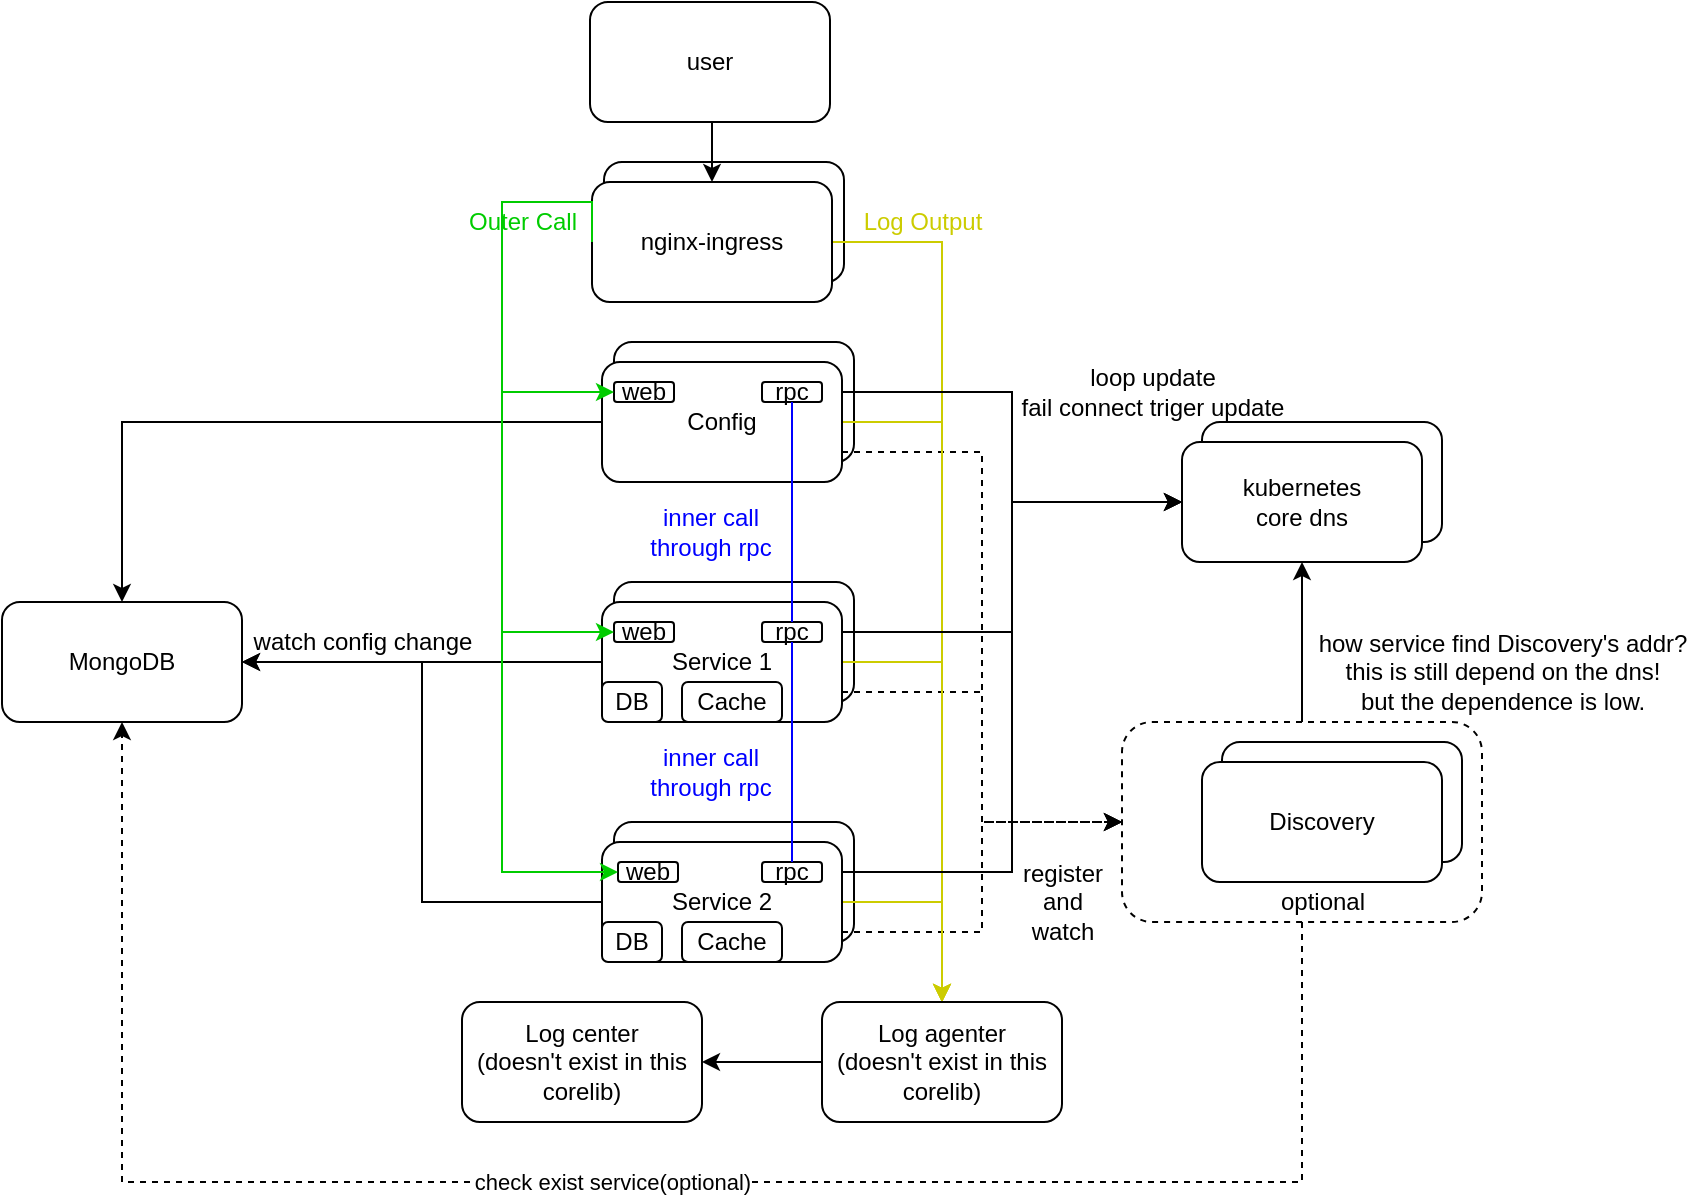 <mxfile version="15.2.9" type="device"><diagram id="RstGZAmnf74Fe7RSCdtQ" name="Page-1"><mxGraphModel dx="1422" dy="794" grid="1" gridSize="10" guides="1" tooltips="1" connect="1" arrows="1" fold="1" page="1" pageScale="1" pageWidth="827" pageHeight="1169" math="0" shadow="0"><root><mxCell id="0"/><mxCell id="1" parent="0"/><mxCell id="EeF4Q8TdVg5DsA4WnJes-41" value="" style="rounded=1;whiteSpace=wrap;html=1;" parent="1" vertex="1"><mxGeometry x="660" y="350" width="120" height="60" as="geometry"/></mxCell><mxCell id="EeF4Q8TdVg5DsA4WnJes-42" style="edgeStyle=orthogonalEdgeStyle;rounded=0;orthogonalLoop=1;jettySize=auto;html=1;exitX=0.5;exitY=0;exitDx=0;exitDy=0;entryX=0.5;entryY=1;entryDx=0;entryDy=0;strokeColor=#000000;" parent="1" source="EeF4Q8TdVg5DsA4WnJes-38" target="EeF4Q8TdVg5DsA4WnJes-35" edge="1"><mxGeometry relative="1" as="geometry"/></mxCell><mxCell id="o_sTTCuPvWhuH_cvz3Mh-1" value="check exist service(optional)" style="edgeStyle=orthogonalEdgeStyle;rounded=0;orthogonalLoop=1;jettySize=auto;html=1;entryX=0.5;entryY=1;entryDx=0;entryDy=0;dashed=1;" edge="1" parent="1" source="EeF4Q8TdVg5DsA4WnJes-38" target="EeF4Q8TdVg5DsA4WnJes-8"><mxGeometry relative="1" as="geometry"><Array as="points"><mxPoint x="710" y="730"/><mxPoint x="120" y="730"/></Array></mxGeometry></mxCell><mxCell id="EeF4Q8TdVg5DsA4WnJes-38" value="" style="rounded=1;whiteSpace=wrap;html=1;dashed=1;" parent="1" vertex="1"><mxGeometry x="620" y="500" width="180" height="100" as="geometry"/></mxCell><mxCell id="EeF4Q8TdVg5DsA4WnJes-37" value="" style="rounded=1;whiteSpace=wrap;html=1;" parent="1" vertex="1"><mxGeometry x="670" y="510" width="120" height="60" as="geometry"/></mxCell><mxCell id="EeF4Q8TdVg5DsA4WnJes-26" value="" style="rounded=1;whiteSpace=wrap;html=1;" parent="1" vertex="1"><mxGeometry x="361" y="220" width="120" height="60" as="geometry"/></mxCell><mxCell id="EeF4Q8TdVg5DsA4WnJes-3" value="" style="rounded=1;whiteSpace=wrap;html=1;" parent="1" vertex="1"><mxGeometry x="366" y="310" width="120" height="60" as="geometry"/></mxCell><mxCell id="o_sTTCuPvWhuH_cvz3Mh-8" style="edgeStyle=orthogonalEdgeStyle;rounded=0;orthogonalLoop=1;jettySize=auto;html=1;exitX=1;exitY=0.5;exitDx=0;exitDy=0;entryX=0.5;entryY=0;entryDx=0;entryDy=0;strokeColor=#CCCC00;" edge="1" parent="1" source="EeF4Q8TdVg5DsA4WnJes-1" target="o_sTTCuPvWhuH_cvz3Mh-3"><mxGeometry relative="1" as="geometry"/></mxCell><mxCell id="EeF4Q8TdVg5DsA4WnJes-1" value="nginx-ingress" style="rounded=1;whiteSpace=wrap;html=1;" parent="1" vertex="1"><mxGeometry x="355" y="230" width="120" height="60" as="geometry"/></mxCell><mxCell id="EeF4Q8TdVg5DsA4WnJes-9" style="edgeStyle=orthogonalEdgeStyle;rounded=0;orthogonalLoop=1;jettySize=auto;html=1;exitX=0;exitY=0.5;exitDx=0;exitDy=0;entryX=0.5;entryY=0;entryDx=0;entryDy=0;" parent="1" source="EeF4Q8TdVg5DsA4WnJes-2" target="EeF4Q8TdVg5DsA4WnJes-8" edge="1"><mxGeometry relative="1" as="geometry"/></mxCell><mxCell id="EeF4Q8TdVg5DsA4WnJes-44" style="edgeStyle=orthogonalEdgeStyle;rounded=0;orthogonalLoop=1;jettySize=auto;html=1;exitX=1;exitY=0.25;exitDx=0;exitDy=0;entryX=0;entryY=0.5;entryDx=0;entryDy=0;strokeColor=#000000;" parent="1" source="EeF4Q8TdVg5DsA4WnJes-2" target="EeF4Q8TdVg5DsA4WnJes-35" edge="1"><mxGeometry relative="1" as="geometry"/></mxCell><mxCell id="EeF4Q8TdVg5DsA4WnJes-48" style="edgeStyle=orthogonalEdgeStyle;rounded=0;orthogonalLoop=1;jettySize=auto;html=1;exitX=1;exitY=0.75;exitDx=0;exitDy=0;entryX=0;entryY=0.5;entryDx=0;entryDy=0;strokeColor=#000000;dashed=1;" parent="1" source="EeF4Q8TdVg5DsA4WnJes-2" target="EeF4Q8TdVg5DsA4WnJes-38" edge="1"><mxGeometry relative="1" as="geometry"/></mxCell><mxCell id="o_sTTCuPvWhuH_cvz3Mh-7" style="edgeStyle=orthogonalEdgeStyle;rounded=0;orthogonalLoop=1;jettySize=auto;html=1;exitX=1;exitY=0.5;exitDx=0;exitDy=0;entryX=0.5;entryY=0;entryDx=0;entryDy=0;strokeColor=#CCCC00;" edge="1" parent="1" source="EeF4Q8TdVg5DsA4WnJes-2" target="o_sTTCuPvWhuH_cvz3Mh-3"><mxGeometry relative="1" as="geometry"/></mxCell><mxCell id="EeF4Q8TdVg5DsA4WnJes-2" value="Config" style="rounded=1;whiteSpace=wrap;html=1;" parent="1" vertex="1"><mxGeometry x="360" y="320" width="120" height="60" as="geometry"/></mxCell><mxCell id="EeF4Q8TdVg5DsA4WnJes-4" value="" style="rounded=1;whiteSpace=wrap;html=1;" parent="1" vertex="1"><mxGeometry x="366" y="430" width="120" height="60" as="geometry"/></mxCell><mxCell id="EeF4Q8TdVg5DsA4WnJes-10" style="edgeStyle=orthogonalEdgeStyle;rounded=0;orthogonalLoop=1;jettySize=auto;html=1;exitX=0;exitY=0.5;exitDx=0;exitDy=0;entryX=1;entryY=0.5;entryDx=0;entryDy=0;" parent="1" source="EeF4Q8TdVg5DsA4WnJes-5" target="EeF4Q8TdVg5DsA4WnJes-8" edge="1"><mxGeometry relative="1" as="geometry"/></mxCell><mxCell id="EeF4Q8TdVg5DsA4WnJes-45" style="edgeStyle=orthogonalEdgeStyle;rounded=0;orthogonalLoop=1;jettySize=auto;html=1;exitX=1;exitY=0.25;exitDx=0;exitDy=0;entryX=0;entryY=0.5;entryDx=0;entryDy=0;strokeColor=#000000;" parent="1" source="EeF4Q8TdVg5DsA4WnJes-5" target="EeF4Q8TdVg5DsA4WnJes-35" edge="1"><mxGeometry relative="1" as="geometry"/></mxCell><mxCell id="EeF4Q8TdVg5DsA4WnJes-49" style="edgeStyle=orthogonalEdgeStyle;rounded=0;orthogonalLoop=1;jettySize=auto;html=1;exitX=1;exitY=0.75;exitDx=0;exitDy=0;entryX=0;entryY=0.5;entryDx=0;entryDy=0;dashed=1;strokeColor=#000000;" parent="1" source="EeF4Q8TdVg5DsA4WnJes-5" target="EeF4Q8TdVg5DsA4WnJes-38" edge="1"><mxGeometry relative="1" as="geometry"/></mxCell><mxCell id="o_sTTCuPvWhuH_cvz3Mh-4" style="edgeStyle=orthogonalEdgeStyle;rounded=0;orthogonalLoop=1;jettySize=auto;html=1;exitX=1;exitY=0.5;exitDx=0;exitDy=0;entryX=0.5;entryY=0;entryDx=0;entryDy=0;strokeColor=#CCCC00;" edge="1" parent="1" source="EeF4Q8TdVg5DsA4WnJes-5" target="o_sTTCuPvWhuH_cvz3Mh-3"><mxGeometry relative="1" as="geometry"/></mxCell><mxCell id="EeF4Q8TdVg5DsA4WnJes-5" value="Service 1" style="rounded=1;whiteSpace=wrap;html=1;" parent="1" vertex="1"><mxGeometry x="360" y="440" width="120" height="60" as="geometry"/></mxCell><mxCell id="EeF4Q8TdVg5DsA4WnJes-6" value="" style="rounded=1;whiteSpace=wrap;html=1;" parent="1" vertex="1"><mxGeometry x="366" y="550" width="120" height="60" as="geometry"/></mxCell><mxCell id="EeF4Q8TdVg5DsA4WnJes-11" style="edgeStyle=orthogonalEdgeStyle;rounded=0;orthogonalLoop=1;jettySize=auto;html=1;exitX=0;exitY=0.5;exitDx=0;exitDy=0;entryX=1;entryY=0.5;entryDx=0;entryDy=0;" parent="1" source="EeF4Q8TdVg5DsA4WnJes-7" target="EeF4Q8TdVg5DsA4WnJes-8" edge="1"><mxGeometry relative="1" as="geometry"><mxPoint x="290" y="500" as="targetPoint"/></mxGeometry></mxCell><mxCell id="EeF4Q8TdVg5DsA4WnJes-46" style="edgeStyle=orthogonalEdgeStyle;rounded=0;orthogonalLoop=1;jettySize=auto;html=1;exitX=1;exitY=0.25;exitDx=0;exitDy=0;entryX=0;entryY=0.5;entryDx=0;entryDy=0;strokeColor=#000000;" parent="1" source="EeF4Q8TdVg5DsA4WnJes-7" target="EeF4Q8TdVg5DsA4WnJes-35" edge="1"><mxGeometry relative="1" as="geometry"/></mxCell><mxCell id="EeF4Q8TdVg5DsA4WnJes-50" style="edgeStyle=orthogonalEdgeStyle;rounded=0;orthogonalLoop=1;jettySize=auto;html=1;exitX=1;exitY=0.75;exitDx=0;exitDy=0;entryX=0;entryY=0.5;entryDx=0;entryDy=0;dashed=1;strokeColor=#000000;" parent="1" source="EeF4Q8TdVg5DsA4WnJes-7" target="EeF4Q8TdVg5DsA4WnJes-38" edge="1"><mxGeometry relative="1" as="geometry"/></mxCell><mxCell id="o_sTTCuPvWhuH_cvz3Mh-5" style="edgeStyle=orthogonalEdgeStyle;rounded=0;orthogonalLoop=1;jettySize=auto;html=1;exitX=1;exitY=0.5;exitDx=0;exitDy=0;entryX=0.5;entryY=0;entryDx=0;entryDy=0;strokeColor=#CCCC00;" edge="1" parent="1" source="EeF4Q8TdVg5DsA4WnJes-7" target="o_sTTCuPvWhuH_cvz3Mh-3"><mxGeometry relative="1" as="geometry"/></mxCell><mxCell id="EeF4Q8TdVg5DsA4WnJes-7" value="Service 2" style="rounded=1;whiteSpace=wrap;html=1;" parent="1" vertex="1"><mxGeometry x="360" y="560" width="120" height="60" as="geometry"/></mxCell><mxCell id="EeF4Q8TdVg5DsA4WnJes-8" value="MongoDB" style="rounded=1;whiteSpace=wrap;html=1;" parent="1" vertex="1"><mxGeometry x="60" y="440" width="120" height="60" as="geometry"/></mxCell><mxCell id="EeF4Q8TdVg5DsA4WnJes-12" value="watch config change" style="text;html=1;align=center;verticalAlign=middle;resizable=0;points=[];autosize=1;strokeColor=none;fillColor=none;" parent="1" vertex="1"><mxGeometry x="180" y="450" width="120" height="20" as="geometry"/></mxCell><mxCell id="EeF4Q8TdVg5DsA4WnJes-18" value="web" style="rounded=1;whiteSpace=wrap;html=1;" parent="1" vertex="1"><mxGeometry x="366" y="330" width="30" height="10" as="geometry"/></mxCell><mxCell id="EeF4Q8TdVg5DsA4WnJes-19" value="rpc" style="rounded=1;whiteSpace=wrap;html=1;" parent="1" vertex="1"><mxGeometry x="440" y="330" width="30" height="10" as="geometry"/></mxCell><mxCell id="EeF4Q8TdVg5DsA4WnJes-13" style="edgeStyle=orthogonalEdgeStyle;rounded=0;orthogonalLoop=1;jettySize=auto;html=1;exitX=0;exitY=0.5;exitDx=0;exitDy=0;entryX=0;entryY=0.5;entryDx=0;entryDy=0;strokeColor=#00CC00;" parent="1" source="EeF4Q8TdVg5DsA4WnJes-1" target="EeF4Q8TdVg5DsA4WnJes-18" edge="1"><mxGeometry relative="1" as="geometry"><Array as="points"><mxPoint x="310" y="240"/><mxPoint x="310" y="335"/></Array></mxGeometry></mxCell><mxCell id="EeF4Q8TdVg5DsA4WnJes-21" value="web" style="rounded=1;whiteSpace=wrap;html=1;" parent="1" vertex="1"><mxGeometry x="366" y="450" width="30" height="10" as="geometry"/></mxCell><mxCell id="EeF4Q8TdVg5DsA4WnJes-22" value="rpc" style="rounded=1;whiteSpace=wrap;html=1;" parent="1" vertex="1"><mxGeometry x="440" y="450" width="30" height="10" as="geometry"/></mxCell><mxCell id="EeF4Q8TdVg5DsA4WnJes-14" style="edgeStyle=orthogonalEdgeStyle;rounded=0;orthogonalLoop=1;jettySize=auto;html=1;exitX=0;exitY=0.5;exitDx=0;exitDy=0;entryX=0;entryY=0.5;entryDx=0;entryDy=0;strokeColor=#00CC00;" parent="1" source="EeF4Q8TdVg5DsA4WnJes-1" target="EeF4Q8TdVg5DsA4WnJes-21" edge="1"><mxGeometry relative="1" as="geometry"><Array as="points"><mxPoint x="310" y="240"/><mxPoint x="310" y="455"/></Array></mxGeometry></mxCell><mxCell id="EeF4Q8TdVg5DsA4WnJes-23" value="web" style="rounded=1;whiteSpace=wrap;html=1;" parent="1" vertex="1"><mxGeometry x="368" y="570" width="30" height="10" as="geometry"/></mxCell><mxCell id="EeF4Q8TdVg5DsA4WnJes-24" value="rpc" style="rounded=1;whiteSpace=wrap;html=1;" parent="1" vertex="1"><mxGeometry x="440" y="570" width="30" height="10" as="geometry"/></mxCell><mxCell id="EeF4Q8TdVg5DsA4WnJes-15" style="edgeStyle=orthogonalEdgeStyle;rounded=0;orthogonalLoop=1;jettySize=auto;html=1;exitX=0;exitY=0.5;exitDx=0;exitDy=0;entryX=0;entryY=0.5;entryDx=0;entryDy=0;strokeColor=#00CC00;" parent="1" source="EeF4Q8TdVg5DsA4WnJes-1" target="EeF4Q8TdVg5DsA4WnJes-23" edge="1"><mxGeometry relative="1" as="geometry"><Array as="points"><mxPoint x="310" y="240"/><mxPoint x="310" y="575"/></Array></mxGeometry></mxCell><mxCell id="EeF4Q8TdVg5DsA4WnJes-25" value="&lt;font color=&quot;#00cc00&quot;&gt;Outer Call&lt;/font&gt;" style="text;html=1;align=center;verticalAlign=middle;resizable=0;points=[];autosize=1;strokeColor=none;fillColor=none;" parent="1" vertex="1"><mxGeometry x="285" y="240" width="70" height="20" as="geometry"/></mxCell><mxCell id="EeF4Q8TdVg5DsA4WnJes-27" value="DB" style="rounded=1;whiteSpace=wrap;html=1;" parent="1" vertex="1"><mxGeometry x="360" y="480" width="30" height="20" as="geometry"/></mxCell><mxCell id="EeF4Q8TdVg5DsA4WnJes-28" value="Cache" style="rounded=1;whiteSpace=wrap;html=1;" parent="1" vertex="1"><mxGeometry x="400" y="480" width="50" height="20" as="geometry"/></mxCell><mxCell id="EeF4Q8TdVg5DsA4WnJes-29" value="DB" style="rounded=1;whiteSpace=wrap;html=1;" parent="1" vertex="1"><mxGeometry x="360" y="600" width="30" height="20" as="geometry"/></mxCell><mxCell id="EeF4Q8TdVg5DsA4WnJes-30" value="Cache" style="rounded=1;whiteSpace=wrap;html=1;" parent="1" vertex="1"><mxGeometry x="400" y="600" width="50" height="20" as="geometry"/></mxCell><mxCell id="EeF4Q8TdVg5DsA4WnJes-32" value="" style="endArrow=none;html=1;strokeColor=#0000FF;exitX=0.5;exitY=1;exitDx=0;exitDy=0;entryX=0.5;entryY=0;entryDx=0;entryDy=0;" parent="1" source="EeF4Q8TdVg5DsA4WnJes-19" target="EeF4Q8TdVg5DsA4WnJes-22" edge="1"><mxGeometry width="50" height="50" relative="1" as="geometry"><mxPoint x="520" y="400" as="sourcePoint"/><mxPoint x="570" y="350" as="targetPoint"/></mxGeometry></mxCell><mxCell id="EeF4Q8TdVg5DsA4WnJes-34" value="" style="endArrow=none;html=1;strokeColor=#0000FF;exitX=0.5;exitY=1;exitDx=0;exitDy=0;entryX=0.5;entryY=0;entryDx=0;entryDy=0;" parent="1" source="EeF4Q8TdVg5DsA4WnJes-22" target="EeF4Q8TdVg5DsA4WnJes-24" edge="1"><mxGeometry width="50" height="50" relative="1" as="geometry"><mxPoint x="520" y="400" as="sourcePoint"/><mxPoint x="570" y="350" as="targetPoint"/></mxGeometry></mxCell><mxCell id="EeF4Q8TdVg5DsA4WnJes-35" value="kubernetes&lt;br&gt;core dns" style="rounded=1;whiteSpace=wrap;html=1;" parent="1" vertex="1"><mxGeometry x="650" y="360" width="120" height="60" as="geometry"/></mxCell><mxCell id="EeF4Q8TdVg5DsA4WnJes-36" value="Discovery" style="rounded=1;whiteSpace=wrap;html=1;" parent="1" vertex="1"><mxGeometry x="660" y="520" width="120" height="60" as="geometry"/></mxCell><mxCell id="EeF4Q8TdVg5DsA4WnJes-40" value="optional" style="text;html=1;align=center;verticalAlign=middle;resizable=0;points=[];autosize=1;strokeColor=none;fillColor=none;" parent="1" vertex="1"><mxGeometry x="690" y="580" width="60" height="20" as="geometry"/></mxCell><mxCell id="EeF4Q8TdVg5DsA4WnJes-43" value="how service find Discovery's addr?&lt;br&gt;this is still depend on the dns!&lt;br&gt;but the dependence is low." style="text;html=1;align=center;verticalAlign=middle;resizable=0;points=[];autosize=1;strokeColor=none;fillColor=none;" parent="1" vertex="1"><mxGeometry x="710" y="450" width="200" height="50" as="geometry"/></mxCell><mxCell id="EeF4Q8TdVg5DsA4WnJes-47" value="loop update&lt;br&gt;fail connect triger update" style="text;html=1;align=center;verticalAlign=middle;resizable=0;points=[];autosize=1;strokeColor=none;fillColor=none;" parent="1" vertex="1"><mxGeometry x="560" y="320" width="150" height="30" as="geometry"/></mxCell><mxCell id="EeF4Q8TdVg5DsA4WnJes-51" value="register&lt;br&gt;and&lt;br&gt;watch" style="text;html=1;align=center;verticalAlign=middle;resizable=0;points=[];autosize=1;strokeColor=none;fillColor=none;" parent="1" vertex="1"><mxGeometry x="560" y="565" width="60" height="50" as="geometry"/></mxCell><mxCell id="EeF4Q8TdVg5DsA4WnJes-52" value="&lt;font color=&quot;#0000ff&quot;&gt;inner call&lt;br&gt;through rpc&lt;/font&gt;" style="text;html=1;align=center;verticalAlign=middle;resizable=0;points=[];autosize=1;strokeColor=none;fillColor=none;" parent="1" vertex="1"><mxGeometry x="374" y="390" width="80" height="30" as="geometry"/></mxCell><mxCell id="EeF4Q8TdVg5DsA4WnJes-53" value="&lt;font color=&quot;#0000ff&quot;&gt;inner call&lt;br&gt;through rpc&lt;/font&gt;" style="text;html=1;align=center;verticalAlign=middle;resizable=0;points=[];autosize=1;strokeColor=none;fillColor=none;" parent="1" vertex="1"><mxGeometry x="374" y="510" width="80" height="30" as="geometry"/></mxCell><mxCell id="EeF4Q8TdVg5DsA4WnJes-55" style="edgeStyle=orthogonalEdgeStyle;rounded=0;orthogonalLoop=1;jettySize=auto;html=1;exitX=0.5;exitY=1;exitDx=0;exitDy=0;entryX=0.5;entryY=0;entryDx=0;entryDy=0;strokeColor=#000000;" parent="1" source="EeF4Q8TdVg5DsA4WnJes-54" target="EeF4Q8TdVg5DsA4WnJes-1" edge="1"><mxGeometry relative="1" as="geometry"/></mxCell><mxCell id="EeF4Q8TdVg5DsA4WnJes-54" value="user" style="rounded=1;whiteSpace=wrap;html=1;" parent="1" vertex="1"><mxGeometry x="354" y="140" width="120" height="60" as="geometry"/></mxCell><mxCell id="o_sTTCuPvWhuH_cvz3Mh-2" value="Log center&lt;br&gt;(doesn't exist in this corelib)" style="rounded=1;whiteSpace=wrap;html=1;" vertex="1" parent="1"><mxGeometry x="290" y="640" width="120" height="60" as="geometry"/></mxCell><mxCell id="o_sTTCuPvWhuH_cvz3Mh-6" style="edgeStyle=orthogonalEdgeStyle;rounded=0;orthogonalLoop=1;jettySize=auto;html=1;exitX=0;exitY=0.5;exitDx=0;exitDy=0;entryX=1;entryY=0.5;entryDx=0;entryDy=0;strokeColor=#000000;" edge="1" parent="1" source="o_sTTCuPvWhuH_cvz3Mh-3" target="o_sTTCuPvWhuH_cvz3Mh-2"><mxGeometry relative="1" as="geometry"/></mxCell><mxCell id="o_sTTCuPvWhuH_cvz3Mh-3" value="Log agenter&lt;br&gt;(doesn't exist in this corelib)" style="rounded=1;whiteSpace=wrap;html=1;" vertex="1" parent="1"><mxGeometry x="470" y="640" width="120" height="60" as="geometry"/></mxCell><mxCell id="o_sTTCuPvWhuH_cvz3Mh-9" value="&lt;font color=&quot;#cccc00&quot;&gt;Log Output&lt;/font&gt;" style="text;html=1;align=center;verticalAlign=middle;resizable=0;points=[];autosize=1;strokeColor=none;fillColor=none;" vertex="1" parent="1"><mxGeometry x="485" y="240" width="70" height="20" as="geometry"/></mxCell></root></mxGraphModel></diagram></mxfile>